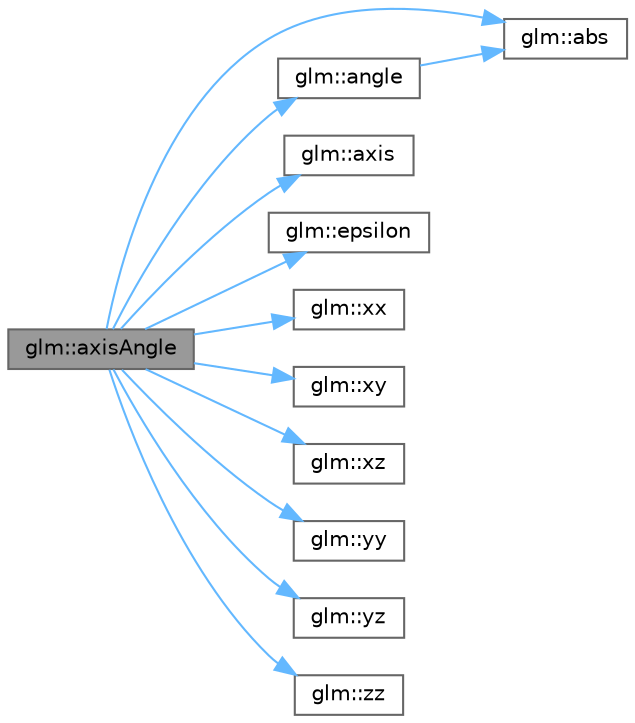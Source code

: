 digraph "glm::axisAngle"
{
 // LATEX_PDF_SIZE
  bgcolor="transparent";
  edge [fontname=Helvetica,fontsize=10,labelfontname=Helvetica,labelfontsize=10];
  node [fontname=Helvetica,fontsize=10,shape=box,height=0.2,width=0.4];
  rankdir="LR";
  Node1 [id="Node000001",label="glm::axisAngle",height=0.2,width=0.4,color="gray40", fillcolor="grey60", style="filled", fontcolor="black",tooltip=" "];
  Node1 -> Node2 [id="edge23_Node000001_Node000002",color="steelblue1",style="solid",tooltip=" "];
  Node2 [id="Node000002",label="glm::abs",height=0.2,width=0.4,color="grey40", fillcolor="white", style="filled",URL="$group__core__func__common.html#ga439e60a72eadecfeda2df5449c613a64",tooltip=" "];
  Node1 -> Node3 [id="edge24_Node000001_Node000003",color="steelblue1",style="solid",tooltip=" "];
  Node3 [id="Node000003",label="glm::angle",height=0.2,width=0.4,color="grey40", fillcolor="white", style="filled",URL="$group__ext__quaternion__trigonometric.html#ga8aa248b31d5ade470c87304df5eb7bd8",tooltip=" "];
  Node3 -> Node2 [id="edge25_Node000003_Node000002",color="steelblue1",style="solid",tooltip=" "];
  Node1 -> Node4 [id="edge26_Node000001_Node000004",color="steelblue1",style="solid",tooltip=" "];
  Node4 [id="Node000004",label="glm::axis",height=0.2,width=0.4,color="grey40", fillcolor="white", style="filled",URL="$group__ext__quaternion__trigonometric.html#gac2b65b953ea72827e172fc39035964a7",tooltip=" "];
  Node1 -> Node5 [id="edge27_Node000001_Node000005",color="steelblue1",style="solid",tooltip=" "];
  Node5 [id="Node000005",label="glm::epsilon",height=0.2,width=0.4,color="grey40", fillcolor="white", style="filled",URL="$group__ext__scalar__constants.html#ga2a1e57fc5592b69cfae84174cbfc9429",tooltip="Return the epsilon constant for floating point types."];
  Node1 -> Node6 [id="edge28_Node000001_Node000006",color="steelblue1",style="solid",tooltip=" "];
  Node6 [id="Node000006",label="glm::xx",height=0.2,width=0.4,color="grey40", fillcolor="white", style="filled",URL="$namespaceglm.html#acdf40cc185659932dfa4d7c9cb0f1771",tooltip=" "];
  Node1 -> Node7 [id="edge29_Node000001_Node000007",color="steelblue1",style="solid",tooltip=" "];
  Node7 [id="Node000007",label="glm::xy",height=0.2,width=0.4,color="grey40", fillcolor="white", style="filled",URL="$namespaceglm.html#acfee7e59647bbac17e33f8e751707991",tooltip=" "];
  Node1 -> Node8 [id="edge30_Node000001_Node000008",color="steelblue1",style="solid",tooltip=" "];
  Node8 [id="Node000008",label="glm::xz",height=0.2,width=0.4,color="grey40", fillcolor="white", style="filled",URL="$namespaceglm.html#a58e9a55d85498fb6a51f5f8b9df335bf",tooltip=" "];
  Node1 -> Node9 [id="edge31_Node000001_Node000009",color="steelblue1",style="solid",tooltip=" "];
  Node9 [id="Node000009",label="glm::yy",height=0.2,width=0.4,color="grey40", fillcolor="white", style="filled",URL="$namespaceglm.html#a055d351d6ac0244db35245ad1228e8d3",tooltip=" "];
  Node1 -> Node10 [id="edge32_Node000001_Node000010",color="steelblue1",style="solid",tooltip=" "];
  Node10 [id="Node000010",label="glm::yz",height=0.2,width=0.4,color="grey40", fillcolor="white", style="filled",URL="$namespaceglm.html#a3ed5786520af0087ae8dbc548eff5cfa",tooltip=" "];
  Node1 -> Node11 [id="edge33_Node000001_Node000011",color="steelblue1",style="solid",tooltip=" "];
  Node11 [id="Node000011",label="glm::zz",height=0.2,width=0.4,color="grey40", fillcolor="white", style="filled",URL="$namespaceglm.html#a33b9359aa14a02749585db050946d04a",tooltip=" "];
}
